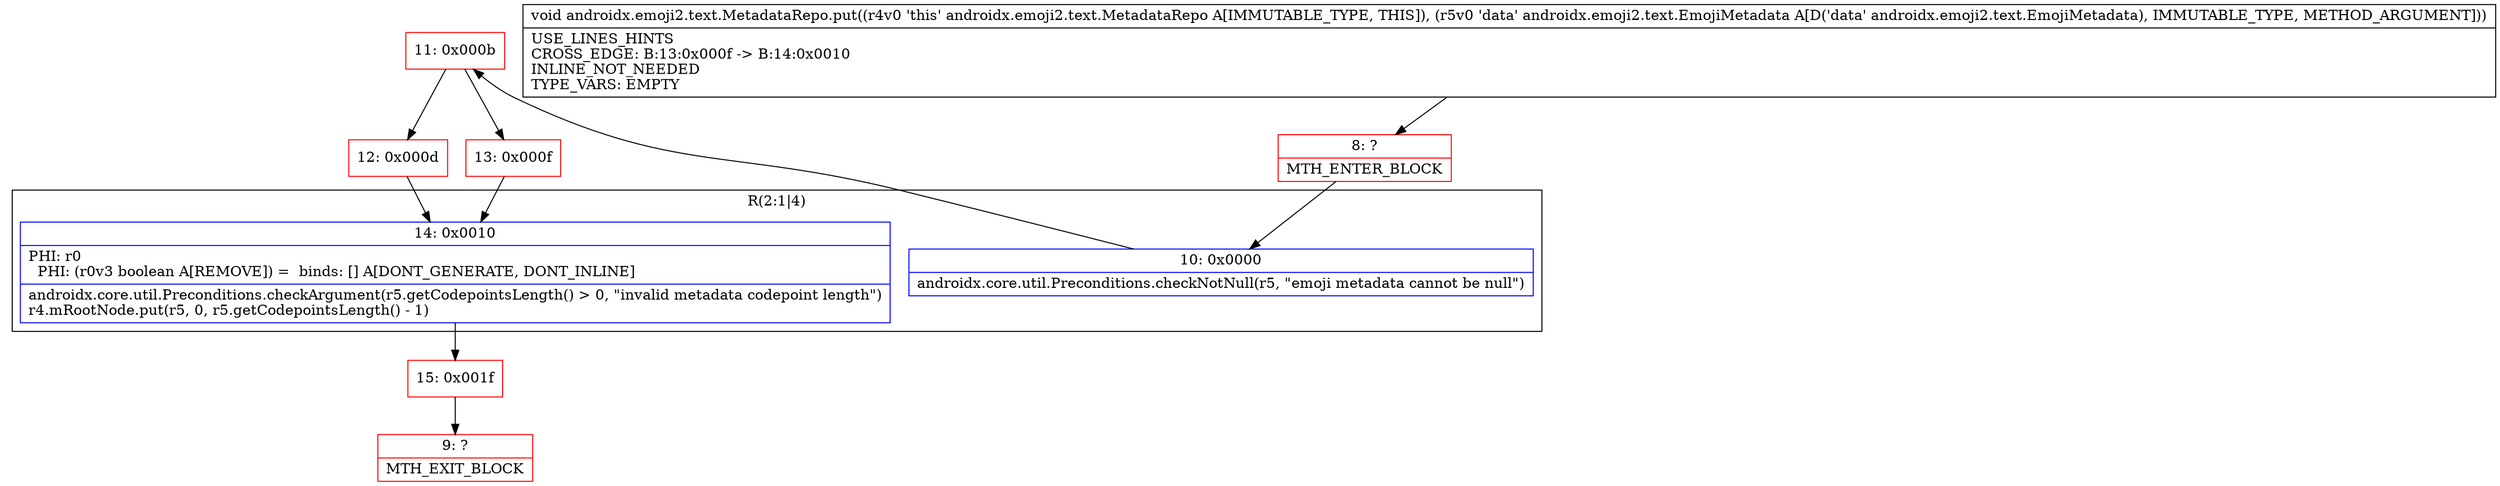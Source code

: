 digraph "CFG forandroidx.emoji2.text.MetadataRepo.put(Landroidx\/emoji2\/text\/EmojiMetadata;)V" {
subgraph cluster_Region_1529229133 {
label = "R(2:1|4)";
node [shape=record,color=blue];
Node_10 [shape=record,label="{10\:\ 0x0000|androidx.core.util.Preconditions.checkNotNull(r5, \"emoji metadata cannot be null\")\l}"];
Node_14 [shape=record,label="{14\:\ 0x0010|PHI: r0 \l  PHI: (r0v3 boolean A[REMOVE]) =  binds: [] A[DONT_GENERATE, DONT_INLINE]\l|androidx.core.util.Preconditions.checkArgument(r5.getCodepointsLength() \> 0, \"invalid metadata codepoint length\")\lr4.mRootNode.put(r5, 0, r5.getCodepointsLength() \- 1)\l}"];
}
Node_8 [shape=record,color=red,label="{8\:\ ?|MTH_ENTER_BLOCK\l}"];
Node_11 [shape=record,color=red,label="{11\:\ 0x000b}"];
Node_12 [shape=record,color=red,label="{12\:\ 0x000d}"];
Node_15 [shape=record,color=red,label="{15\:\ 0x001f}"];
Node_9 [shape=record,color=red,label="{9\:\ ?|MTH_EXIT_BLOCK\l}"];
Node_13 [shape=record,color=red,label="{13\:\ 0x000f}"];
MethodNode[shape=record,label="{void androidx.emoji2.text.MetadataRepo.put((r4v0 'this' androidx.emoji2.text.MetadataRepo A[IMMUTABLE_TYPE, THIS]), (r5v0 'data' androidx.emoji2.text.EmojiMetadata A[D('data' androidx.emoji2.text.EmojiMetadata), IMMUTABLE_TYPE, METHOD_ARGUMENT]))  | USE_LINES_HINTS\lCROSS_EDGE: B:13:0x000f \-\> B:14:0x0010\lINLINE_NOT_NEEDED\lTYPE_VARS: EMPTY\l}"];
MethodNode -> Node_8;Node_10 -> Node_11;
Node_14 -> Node_15;
Node_8 -> Node_10;
Node_11 -> Node_12;
Node_11 -> Node_13;
Node_12 -> Node_14;
Node_15 -> Node_9;
Node_13 -> Node_14;
}

